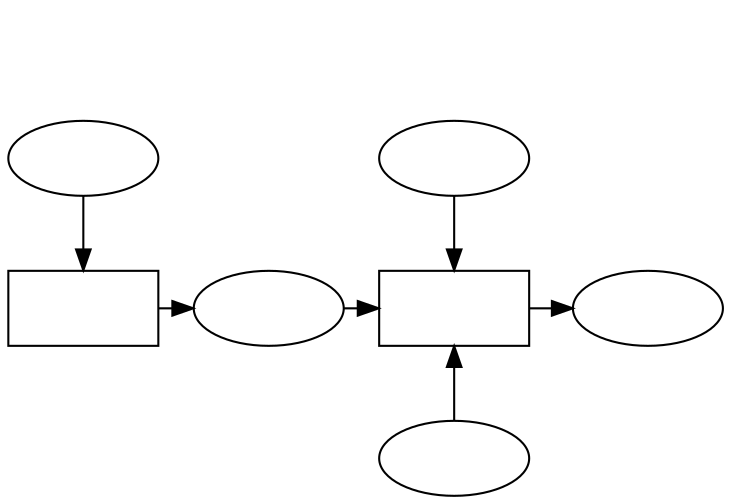 digraph {
    graph [rankdir=LR, ranksep=.1];
    node  [style="state", width=1.0];

    subgraph {
        model -> b   [style=invis];
        b     -> SUT [style=invis];
    }

    subgraph {
        generator -> suite;
        suite     -> extension;
        extension -> reports [label=" ", texlbl="exécution"];
    }

    subgraph {
        x -> y    [style=invis];
        y -> data [style=invis];
    }

    edge  [constraint=false];

    model -> generator;
    SUT   -> extension;
    data  -> extension;

    model     [label=" ", texlbl="\tikzref{boxextom}modèle objet"                    ];
    generator [label=" ", texlbl="générateur de tests", shape=rect, style="rectangle"];
    suite     [label=" ", texlbl="\begin{tabular}{c}suite de\\tests\end{tabular}"    ];
    SUT       [label=" ", texlbl="\tikzref{boxextsut}SUT"                            ];
    data      [label=" ", texlbl="données"                                           ];
    extension [label=" ", texlbl="atoum", shape=rect, style="rectangle"              ];
    reports   [style="accepting", label=" ", texlbl="rapports"                       ];

    a [style=invis];
    b [style=invis];
    x [style=invis];
    y [style=invis];
}
